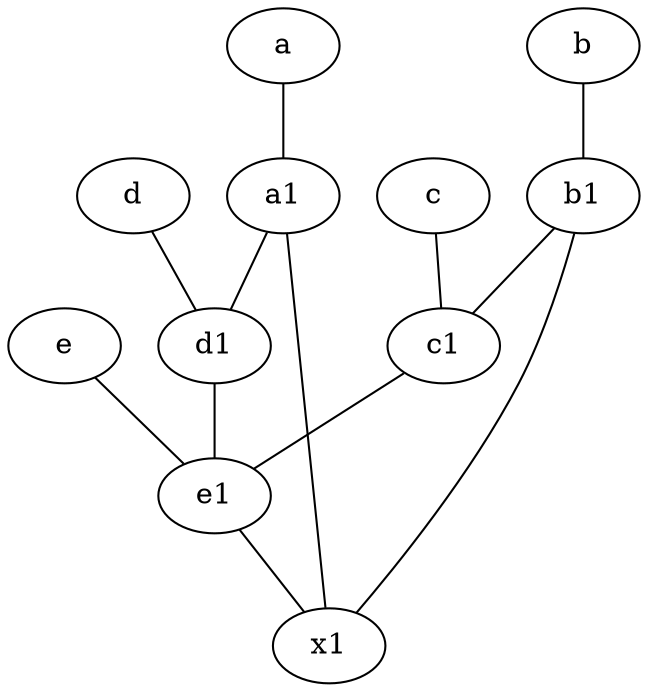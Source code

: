 graph {
	node [labelfontsize=50]
	c [labelfontsize=50 pos="4.5,2!"]
	e1 [labelfontsize=50 pos="7,7!"]
	x1 [labelfontsize=50]
	b [labelfontsize=50 pos="10,4!"]
	a1 [labelfontsize=50 pos="8,3!"]
	d [labelfontsize=50 pos="2,5!"]
	e [labelfontsize=50 pos="7,9!"]
	b1 [labelfontsize=50 pos="9,4!"]
	d1 [labelfontsize=50 pos="3,5!"]
	c1 [labelfontsize=50 pos="4.5,3!"]
	a [labelfontsize=50 pos="8,2!"]
	d1 -- e1
	c -- c1
	b1 -- x1
	b -- b1
	c1 -- e1
	a -- a1
	a1 -- x1
	b1 -- c1
	a1 -- d1
	d -- d1
	e -- e1
	e1 -- x1
}
